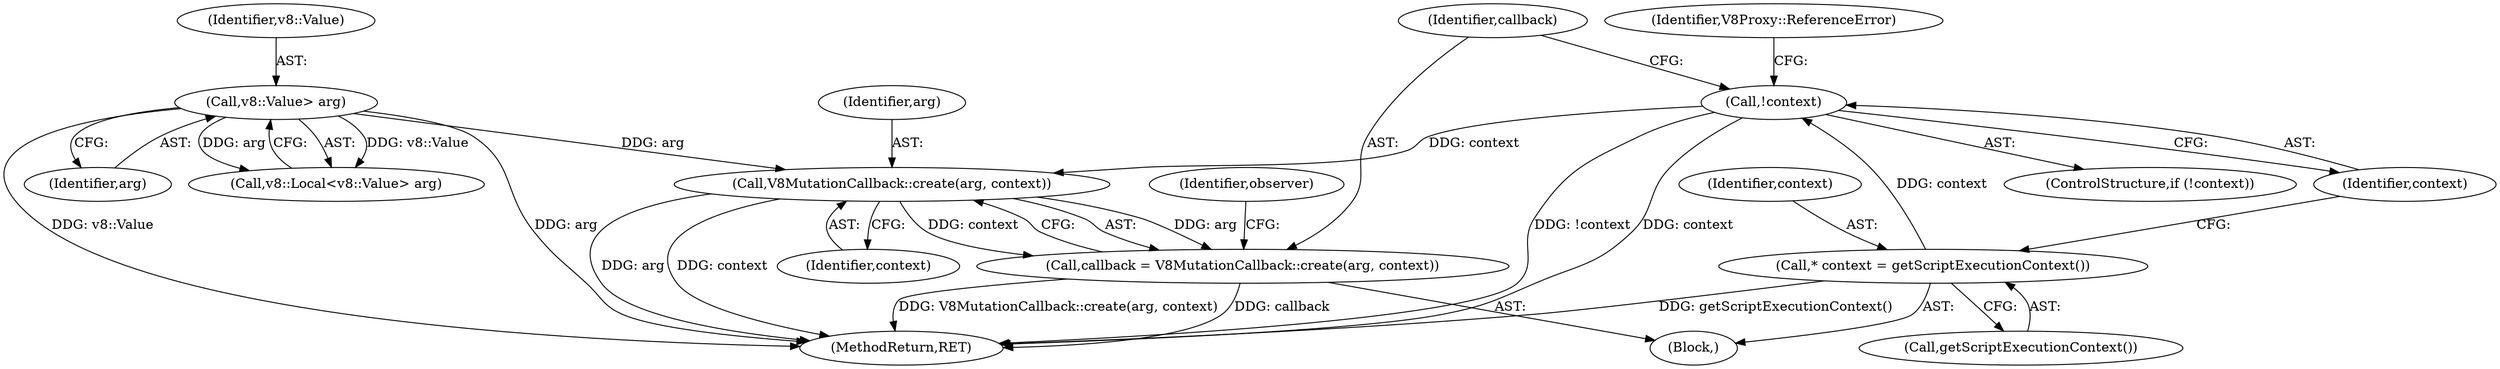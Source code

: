 digraph "0_Chrome_e9372a1bfd3588a80fcf49aa07321f0971dd6091_65@API" {
"1000155" [label="(Call,V8MutationCallback::create(arg, context))"];
"1000127" [label="(Call,v8::Value> arg)"];
"1000145" [label="(Call,!context)"];
"1000141" [label="(Call,* context = getScriptExecutionContext())"];
"1000153" [label="(Call,callback = V8MutationCallback::create(arg, context))"];
"1000146" [label="(Identifier,context)"];
"1000154" [label="(Identifier,callback)"];
"1000129" [label="(Identifier,arg)"];
"1000153" [label="(Call,callback = V8MutationCallback::create(arg, context))"];
"1000157" [label="(Identifier,context)"];
"1000155" [label="(Call,V8MutationCallback::create(arg, context))"];
"1000170" [label="(MethodReturn,RET)"];
"1000141" [label="(Call,* context = getScriptExecutionContext())"];
"1000160" [label="(Identifier,observer)"];
"1000125" [label="(Call,v8::Local<v8::Value> arg)"];
"1000127" [label="(Call,v8::Value> arg)"];
"1000145" [label="(Call,!context)"];
"1000128" [label="(Identifier,v8::Value)"];
"1000156" [label="(Identifier,arg)"];
"1000142" [label="(Identifier,context)"];
"1000102" [label="(Block,)"];
"1000149" [label="(Identifier,V8Proxy::ReferenceError)"];
"1000143" [label="(Call,getScriptExecutionContext())"];
"1000144" [label="(ControlStructure,if (!context))"];
"1000155" -> "1000153"  [label="AST: "];
"1000155" -> "1000157"  [label="CFG: "];
"1000156" -> "1000155"  [label="AST: "];
"1000157" -> "1000155"  [label="AST: "];
"1000153" -> "1000155"  [label="CFG: "];
"1000155" -> "1000170"  [label="DDG: context"];
"1000155" -> "1000170"  [label="DDG: arg"];
"1000155" -> "1000153"  [label="DDG: arg"];
"1000155" -> "1000153"  [label="DDG: context"];
"1000127" -> "1000155"  [label="DDG: arg"];
"1000145" -> "1000155"  [label="DDG: context"];
"1000127" -> "1000125"  [label="AST: "];
"1000127" -> "1000129"  [label="CFG: "];
"1000128" -> "1000127"  [label="AST: "];
"1000129" -> "1000127"  [label="AST: "];
"1000125" -> "1000127"  [label="CFG: "];
"1000127" -> "1000170"  [label="DDG: arg"];
"1000127" -> "1000170"  [label="DDG: v8::Value"];
"1000127" -> "1000125"  [label="DDG: v8::Value"];
"1000127" -> "1000125"  [label="DDG: arg"];
"1000145" -> "1000144"  [label="AST: "];
"1000145" -> "1000146"  [label="CFG: "];
"1000146" -> "1000145"  [label="AST: "];
"1000149" -> "1000145"  [label="CFG: "];
"1000154" -> "1000145"  [label="CFG: "];
"1000145" -> "1000170"  [label="DDG: !context"];
"1000145" -> "1000170"  [label="DDG: context"];
"1000141" -> "1000145"  [label="DDG: context"];
"1000141" -> "1000102"  [label="AST: "];
"1000141" -> "1000143"  [label="CFG: "];
"1000142" -> "1000141"  [label="AST: "];
"1000143" -> "1000141"  [label="AST: "];
"1000146" -> "1000141"  [label="CFG: "];
"1000141" -> "1000170"  [label="DDG: getScriptExecutionContext()"];
"1000153" -> "1000102"  [label="AST: "];
"1000154" -> "1000153"  [label="AST: "];
"1000160" -> "1000153"  [label="CFG: "];
"1000153" -> "1000170"  [label="DDG: callback"];
"1000153" -> "1000170"  [label="DDG: V8MutationCallback::create(arg, context)"];
}
